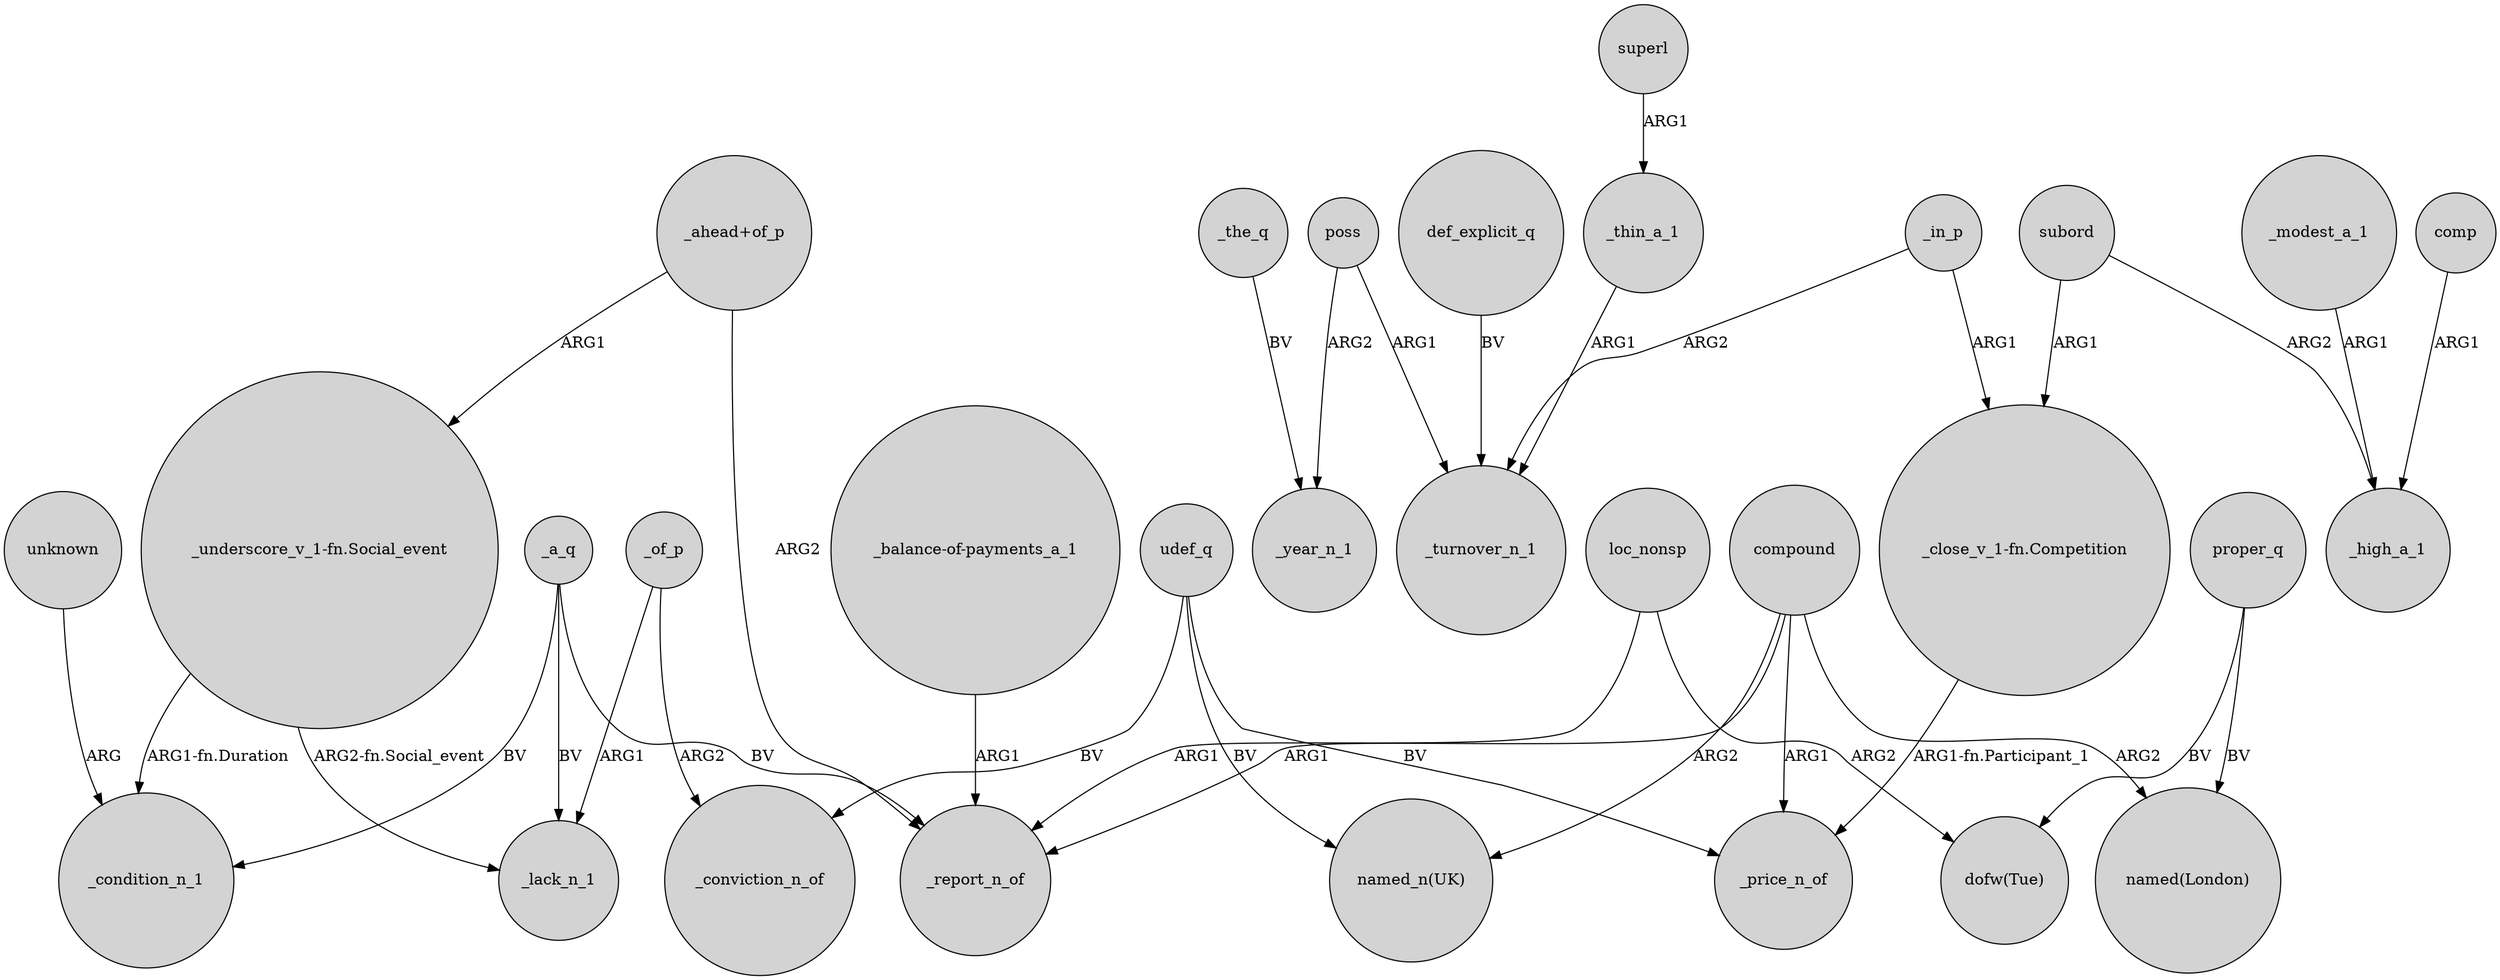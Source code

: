 digraph {
	node [shape=circle style=filled]
	"_balance-of-payments_a_1" -> _report_n_of [label=ARG1]
	_modest_a_1 -> _high_a_1 [label=ARG1]
	"_ahead+of_p" -> _report_n_of [label=ARG2]
	udef_q -> _price_n_of [label=BV]
	compound -> "named(London)" [label=ARG2]
	_in_p -> _turnover_n_1 [label=ARG2]
	poss -> _year_n_1 [label=ARG2]
	subord -> "_close_v_1-fn.Competition" [label=ARG1]
	_a_q -> _lack_n_1 [label=BV]
	_of_p -> _lack_n_1 [label=ARG1]
	unknown -> _condition_n_1 [label=ARG]
	def_explicit_q -> _turnover_n_1 [label=BV]
	_a_q -> _report_n_of [label=BV]
	"_underscore_v_1-fn.Social_event" -> _condition_n_1 [label="ARG1-fn.Duration"]
	compound -> "named_n(UK)" [label=ARG2]
	_the_q -> _year_n_1 [label=BV]
	udef_q -> "named_n(UK)" [label=BV]
	subord -> _high_a_1 [label=ARG2]
	_thin_a_1 -> _turnover_n_1 [label=ARG1]
	comp -> _high_a_1 [label=ARG1]
	"_close_v_1-fn.Competition" -> _price_n_of [label="ARG1-fn.Participant_1"]
	superl -> _thin_a_1 [label=ARG1]
	loc_nonsp -> _report_n_of [label=ARG1]
	"_ahead+of_p" -> "_underscore_v_1-fn.Social_event" [label=ARG1]
	proper_q -> "dofw(Tue)" [label=BV]
	_of_p -> _conviction_n_of [label=ARG2]
	proper_q -> "named(London)" [label=BV]
	poss -> _turnover_n_1 [label=ARG1]
	compound -> _report_n_of [label=ARG1]
	loc_nonsp -> "dofw(Tue)" [label=ARG2]
	udef_q -> _conviction_n_of [label=BV]
	compound -> _price_n_of [label=ARG1]
	_in_p -> "_close_v_1-fn.Competition" [label=ARG1]
	_a_q -> _condition_n_1 [label=BV]
	"_underscore_v_1-fn.Social_event" -> _lack_n_1 [label="ARG2-fn.Social_event"]
}
